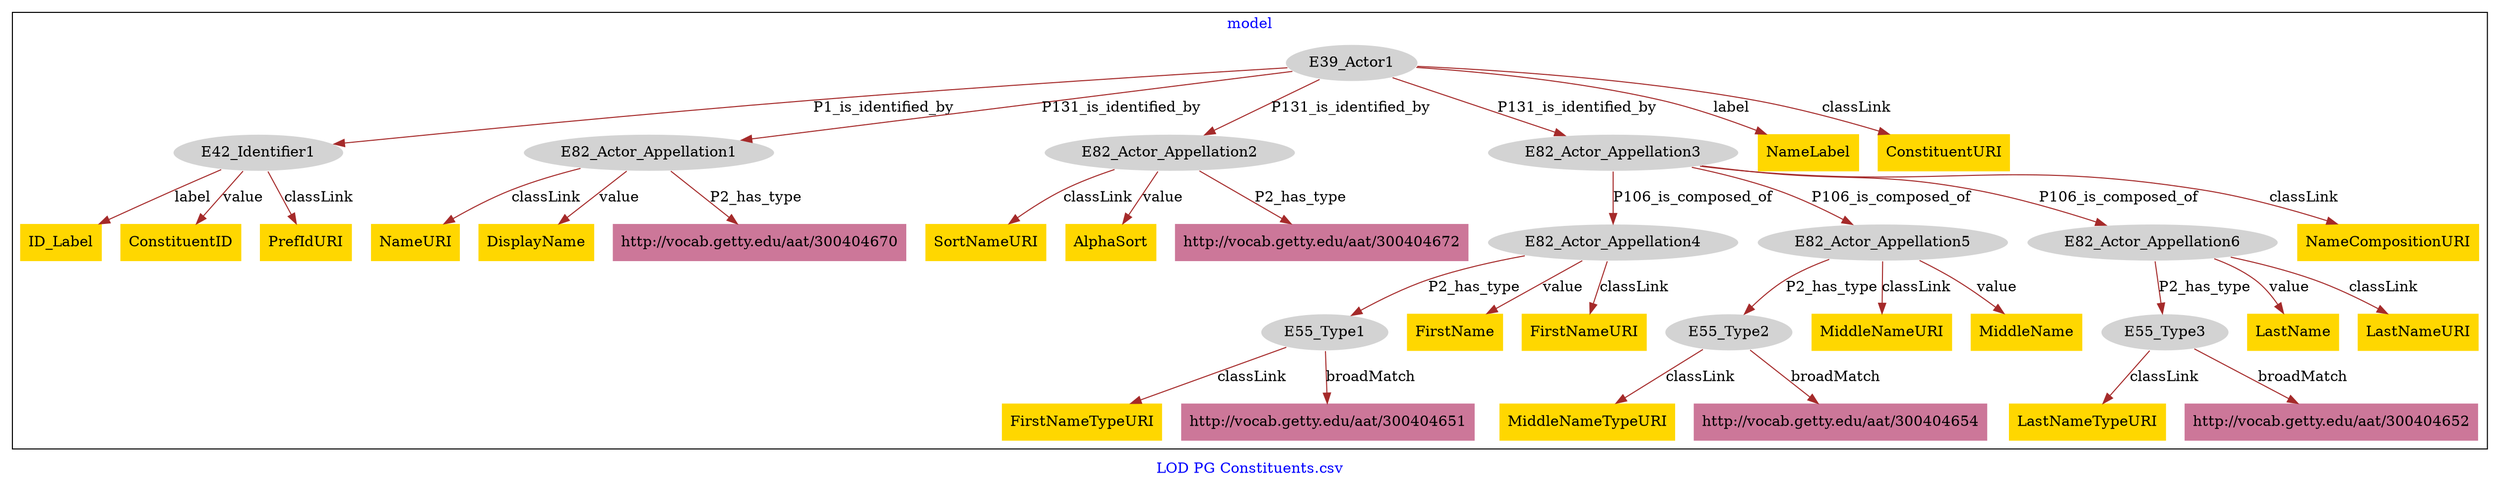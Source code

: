 digraph n0 {
fontcolor="blue"
remincross="true"
label="LOD PG Constituents.csv"
subgraph cluster {
label="model"
n2[style="filled",color="white",fillcolor="lightgray",label="E39_Actor1"];
n3[style="filled",color="white",fillcolor="lightgray",label="E42_Identifier1"];
n4[style="filled",color="white",fillcolor="lightgray",label="E82_Actor_Appellation1"];
n5[style="filled",color="white",fillcolor="lightgray",label="E82_Actor_Appellation2"];
n6[style="filled",color="white",fillcolor="lightgray",label="E82_Actor_Appellation3"];
n7[style="filled",color="white",fillcolor="lightgray",label="E82_Actor_Appellation4"];
n8[style="filled",color="white",fillcolor="lightgray",label="E82_Actor_Appellation5"];
n9[style="filled",color="white",fillcolor="lightgray",label="E82_Actor_Appellation6"];
n10[style="filled",color="white",fillcolor="lightgray",label="E55_Type1"];
n11[style="filled",color="white",fillcolor="lightgray",label="E55_Type2"];
n12[style="filled",color="white",fillcolor="lightgray",label="E55_Type3"];
n13[shape="plaintext",style="filled",fillcolor="gold",label="SortNameURI"];
n14[shape="plaintext",style="filled",fillcolor="gold",label="NameURI"];
n15[shape="plaintext",style="filled",fillcolor="gold",label="MiddleNameTypeURI"];
n16[shape="plaintext",style="filled",fillcolor="gold",label="AlphaSort"];
n17[shape="plaintext",style="filled",fillcolor="gold",label="MiddleNameURI"];
n18[shape="plaintext",style="filled",fillcolor="gold",label="NameLabel"];
n19[shape="plaintext",style="filled",fillcolor="gold",label="ID_Label"];
n20[shape="plaintext",style="filled",fillcolor="gold",label="MiddleName"];
n21[shape="plaintext",style="filled",fillcolor="gold",label="FirstName"];
n22[shape="plaintext",style="filled",fillcolor="gold",label="NameCompositionURI"];
n23[shape="plaintext",style="filled",fillcolor="gold",label="LastName"];
n24[shape="plaintext",style="filled",fillcolor="gold",label="ConstituentID"];
n25[shape="plaintext",style="filled",fillcolor="gold",label="FirstNameTypeURI"];
n26[shape="plaintext",style="filled",fillcolor="gold",label="ConstituentURI"];
n27[shape="plaintext",style="filled",fillcolor="gold",label="FirstNameURI"];
n28[shape="plaintext",style="filled",fillcolor="gold",label="LastNameTypeURI"];
n29[shape="plaintext",style="filled",fillcolor="gold",label="DisplayName"];
n30[shape="plaintext",style="filled",fillcolor="gold",label="LastNameURI"];
n31[shape="plaintext",style="filled",fillcolor="gold",label="PrefIdURI"];
n32[shape="plaintext",style="filled",fillcolor="#CC7799",label="http://vocab.getty.edu/aat/300404670"];
n33[shape="plaintext",style="filled",fillcolor="#CC7799",label="http://vocab.getty.edu/aat/300404651"];
n34[shape="plaintext",style="filled",fillcolor="#CC7799",label="http://vocab.getty.edu/aat/300404672"];
n35[shape="plaintext",style="filled",fillcolor="#CC7799",label="http://vocab.getty.edu/aat/300404654"];
n36[shape="plaintext",style="filled",fillcolor="#CC7799",label="http://vocab.getty.edu/aat/300404652"];
}
n2 -> n3[color="brown",fontcolor="black",label="P1_is_identified_by"]
n2 -> n4[color="brown",fontcolor="black",label="P131_is_identified_by"]
n2 -> n5[color="brown",fontcolor="black",label="P131_is_identified_by"]
n2 -> n6[color="brown",fontcolor="black",label="P131_is_identified_by"]
n6 -> n7[color="brown",fontcolor="black",label="P106_is_composed_of"]
n6 -> n8[color="brown",fontcolor="black",label="P106_is_composed_of"]
n6 -> n9[color="brown",fontcolor="black",label="P106_is_composed_of"]
n7 -> n10[color="brown",fontcolor="black",label="P2_has_type"]
n8 -> n11[color="brown",fontcolor="black",label="P2_has_type"]
n9 -> n12[color="brown",fontcolor="black",label="P2_has_type"]
n5 -> n13[color="brown",fontcolor="black",label="classLink"]
n4 -> n14[color="brown",fontcolor="black",label="classLink"]
n11 -> n15[color="brown",fontcolor="black",label="classLink"]
n5 -> n16[color="brown",fontcolor="black",label="value"]
n8 -> n17[color="brown",fontcolor="black",label="classLink"]
n2 -> n18[color="brown",fontcolor="black",label="label"]
n3 -> n19[color="brown",fontcolor="black",label="label"]
n8 -> n20[color="brown",fontcolor="black",label="value"]
n7 -> n21[color="brown",fontcolor="black",label="value"]
n6 -> n22[color="brown",fontcolor="black",label="classLink"]
n9 -> n23[color="brown",fontcolor="black",label="value"]
n3 -> n24[color="brown",fontcolor="black",label="value"]
n10 -> n25[color="brown",fontcolor="black",label="classLink"]
n2 -> n26[color="brown",fontcolor="black",label="classLink"]
n7 -> n27[color="brown",fontcolor="black",label="classLink"]
n12 -> n28[color="brown",fontcolor="black",label="classLink"]
n4 -> n29[color="brown",fontcolor="black",label="value"]
n9 -> n30[color="brown",fontcolor="black",label="classLink"]
n3 -> n31[color="brown",fontcolor="black",label="classLink"]
n4 -> n32[color="brown",fontcolor="black",label="P2_has_type"]
n10 -> n33[color="brown",fontcolor="black",label="broadMatch"]
n5 -> n34[color="brown",fontcolor="black",label="P2_has_type"]
n11 -> n35[color="brown",fontcolor="black",label="broadMatch"]
n12 -> n36[color="brown",fontcolor="black",label="broadMatch"]
}
